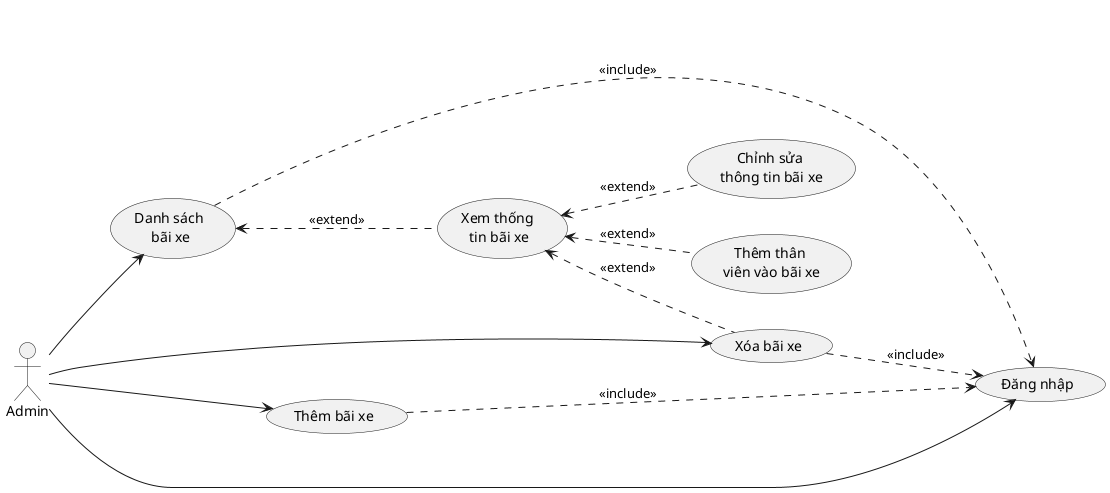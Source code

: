 @startuml
left to right direction
skinparam Shadowing false

actor "Admin" as admin

usecase "Danh sách \nbãi xe" as listStation
usecase "Xem thống \ntin bãi xe" as stationInfo 
usecase "Chỉnh sửa \nthông tin bãi xe" as editStation 
usecase "Thêm thân \nviên vào bãi xe" as addStaffToStation
usecase "Xóa bãi xe" as deleteStation
usecase "Thêm bãi xe" as addStation 
usecase "Đăng nhập" as login

admin --> listStation
    stationInfo .u.> listStation : <<extend>> 
    editStation .u.> stationInfo : <<extend>>
    addStaffToStation .u.> stationInfo : <<extend>>
    deleteStation .u.> stationInfo : << extend>>
admin ---> deleteStation
admin --> addStation
admin ---> login

listStation ..> login : <<include>>
deleteStation ..> login : <<include>>
addStation ..> login : <<include>>

@enduml